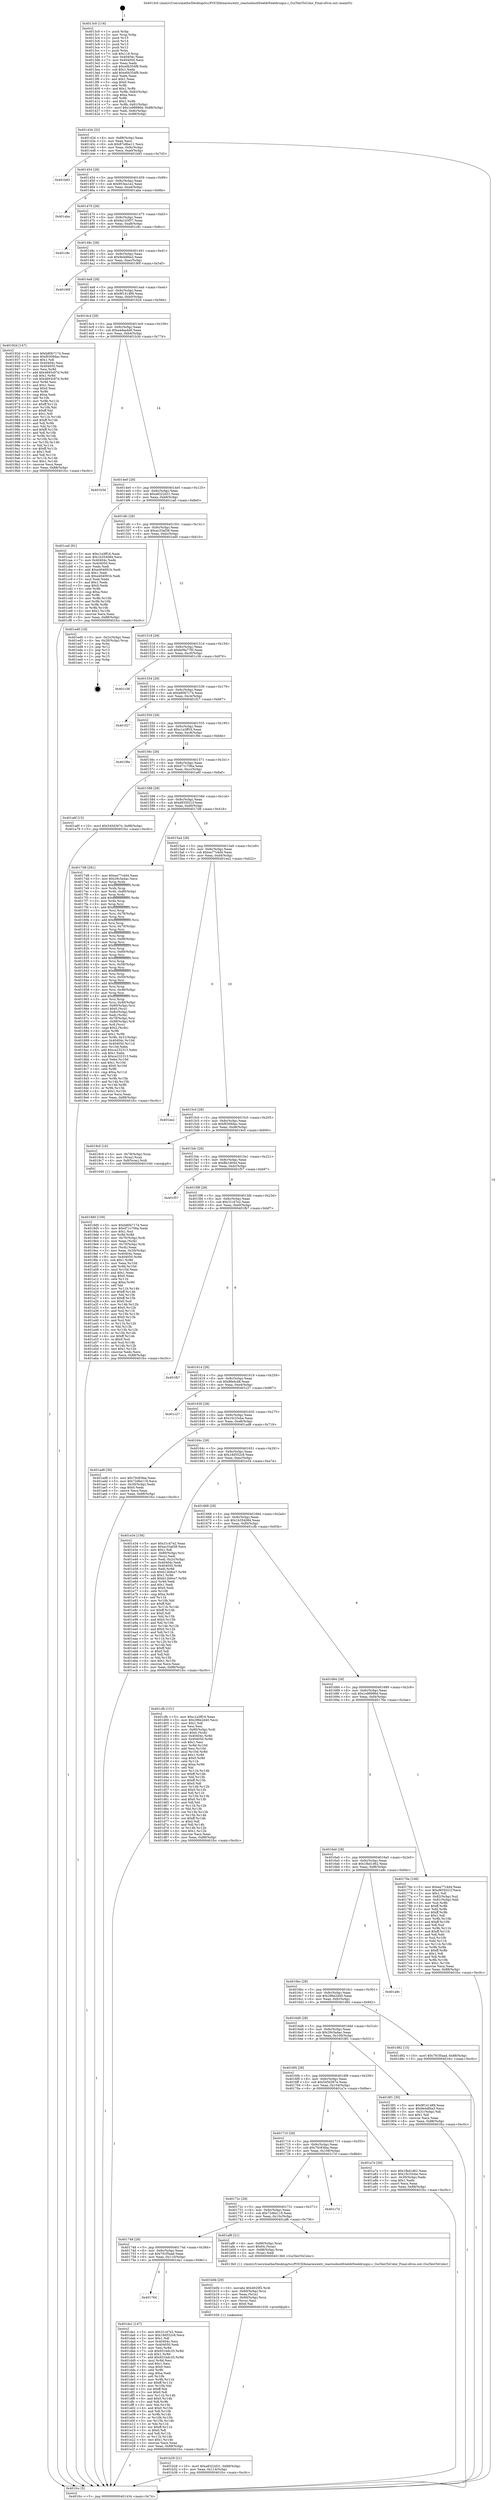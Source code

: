 digraph "0x4013c0" {
  label = "0x4013c0 (/mnt/c/Users/mathe/Desktop/tcc/POCII/binaries/extr_reactosbootfreeldrfreeldruigui.c_GuiTextToColor_Final-ollvm.out::main(0))"
  labelloc = "t"
  node[shape=record]

  Entry [label="",width=0.3,height=0.3,shape=circle,fillcolor=black,style=filled]
  "0x401434" [label="{
     0x401434 [32]\l
     | [instrs]\l
     &nbsp;&nbsp;0x401434 \<+6\>: mov -0x88(%rbp),%eax\l
     &nbsp;&nbsp;0x40143a \<+2\>: mov %eax,%ecx\l
     &nbsp;&nbsp;0x40143c \<+6\>: sub $0x87e8be11,%ecx\l
     &nbsp;&nbsp;0x401442 \<+6\>: mov %eax,-0x9c(%rbp)\l
     &nbsp;&nbsp;0x401448 \<+6\>: mov %ecx,-0xa0(%rbp)\l
     &nbsp;&nbsp;0x40144e \<+6\>: je 0000000000401b93 \<main+0x7d3\>\l
  }"]
  "0x401b93" [label="{
     0x401b93\l
  }", style=dashed]
  "0x401454" [label="{
     0x401454 [28]\l
     | [instrs]\l
     &nbsp;&nbsp;0x401454 \<+5\>: jmp 0000000000401459 \<main+0x99\>\l
     &nbsp;&nbsp;0x401459 \<+6\>: mov -0x9c(%rbp),%eax\l
     &nbsp;&nbsp;0x40145f \<+5\>: sub $0x953ea1e2,%eax\l
     &nbsp;&nbsp;0x401464 \<+6\>: mov %eax,-0xa4(%rbp)\l
     &nbsp;&nbsp;0x40146a \<+6\>: je 0000000000401aba \<main+0x6fa\>\l
  }"]
  Exit [label="",width=0.3,height=0.3,shape=circle,fillcolor=black,style=filled,peripheries=2]
  "0x401aba" [label="{
     0x401aba\l
  }", style=dashed]
  "0x401470" [label="{
     0x401470 [28]\l
     | [instrs]\l
     &nbsp;&nbsp;0x401470 \<+5\>: jmp 0000000000401475 \<main+0xb5\>\l
     &nbsp;&nbsp;0x401475 \<+6\>: mov -0x9c(%rbp),%eax\l
     &nbsp;&nbsp;0x40147b \<+5\>: sub $0x9a1d3f37,%eax\l
     &nbsp;&nbsp;0x401480 \<+6\>: mov %eax,-0xa8(%rbp)\l
     &nbsp;&nbsp;0x401486 \<+6\>: je 0000000000401c8c \<main+0x8cc\>\l
  }"]
  "0x401764" [label="{
     0x401764\l
  }", style=dashed]
  "0x401c8c" [label="{
     0x401c8c\l
  }", style=dashed]
  "0x40148c" [label="{
     0x40148c [28]\l
     | [instrs]\l
     &nbsp;&nbsp;0x40148c \<+5\>: jmp 0000000000401491 \<main+0xd1\>\l
     &nbsp;&nbsp;0x401491 \<+6\>: mov -0x9c(%rbp),%eax\l
     &nbsp;&nbsp;0x401497 \<+5\>: sub $0x9e4df4a3,%eax\l
     &nbsp;&nbsp;0x40149c \<+6\>: mov %eax,-0xac(%rbp)\l
     &nbsp;&nbsp;0x4014a2 \<+6\>: je 000000000040190f \<main+0x54f\>\l
  }"]
  "0x401da1" [label="{
     0x401da1 [147]\l
     | [instrs]\l
     &nbsp;&nbsp;0x401da1 \<+5\>: mov $0x31c47e2,%eax\l
     &nbsp;&nbsp;0x401da6 \<+5\>: mov $0x18d552c8,%ecx\l
     &nbsp;&nbsp;0x401dab \<+2\>: mov $0x1,%dl\l
     &nbsp;&nbsp;0x401dad \<+7\>: mov 0x40404c,%esi\l
     &nbsp;&nbsp;0x401db4 \<+7\>: mov 0x404050,%edi\l
     &nbsp;&nbsp;0x401dbb \<+3\>: mov %esi,%r8d\l
     &nbsp;&nbsp;0x401dbe \<+7\>: sub $0x931bdc35,%r8d\l
     &nbsp;&nbsp;0x401dc5 \<+4\>: sub $0x1,%r8d\l
     &nbsp;&nbsp;0x401dc9 \<+7\>: add $0x931bdc35,%r8d\l
     &nbsp;&nbsp;0x401dd0 \<+4\>: imul %r8d,%esi\l
     &nbsp;&nbsp;0x401dd4 \<+3\>: and $0x1,%esi\l
     &nbsp;&nbsp;0x401dd7 \<+3\>: cmp $0x0,%esi\l
     &nbsp;&nbsp;0x401dda \<+4\>: sete %r9b\l
     &nbsp;&nbsp;0x401dde \<+3\>: cmp $0xa,%edi\l
     &nbsp;&nbsp;0x401de1 \<+4\>: setl %r10b\l
     &nbsp;&nbsp;0x401de5 \<+3\>: mov %r9b,%r11b\l
     &nbsp;&nbsp;0x401de8 \<+4\>: xor $0xff,%r11b\l
     &nbsp;&nbsp;0x401dec \<+3\>: mov %r10b,%bl\l
     &nbsp;&nbsp;0x401def \<+3\>: xor $0xff,%bl\l
     &nbsp;&nbsp;0x401df2 \<+3\>: xor $0x0,%dl\l
     &nbsp;&nbsp;0x401df5 \<+3\>: mov %r11b,%r14b\l
     &nbsp;&nbsp;0x401df8 \<+4\>: and $0x0,%r14b\l
     &nbsp;&nbsp;0x401dfc \<+3\>: and %dl,%r9b\l
     &nbsp;&nbsp;0x401dff \<+3\>: mov %bl,%r15b\l
     &nbsp;&nbsp;0x401e02 \<+4\>: and $0x0,%r15b\l
     &nbsp;&nbsp;0x401e06 \<+3\>: and %dl,%r10b\l
     &nbsp;&nbsp;0x401e09 \<+3\>: or %r9b,%r14b\l
     &nbsp;&nbsp;0x401e0c \<+3\>: or %r10b,%r15b\l
     &nbsp;&nbsp;0x401e0f \<+3\>: xor %r15b,%r14b\l
     &nbsp;&nbsp;0x401e12 \<+3\>: or %bl,%r11b\l
     &nbsp;&nbsp;0x401e15 \<+4\>: xor $0xff,%r11b\l
     &nbsp;&nbsp;0x401e19 \<+3\>: or $0x0,%dl\l
     &nbsp;&nbsp;0x401e1c \<+3\>: and %dl,%r11b\l
     &nbsp;&nbsp;0x401e1f \<+3\>: or %r11b,%r14b\l
     &nbsp;&nbsp;0x401e22 \<+4\>: test $0x1,%r14b\l
     &nbsp;&nbsp;0x401e26 \<+3\>: cmovne %ecx,%eax\l
     &nbsp;&nbsp;0x401e29 \<+6\>: mov %eax,-0x88(%rbp)\l
     &nbsp;&nbsp;0x401e2f \<+5\>: jmp 0000000000401fcc \<main+0xc0c\>\l
  }"]
  "0x40190f" [label="{
     0x40190f\l
  }", style=dashed]
  "0x4014a8" [label="{
     0x4014a8 [28]\l
     | [instrs]\l
     &nbsp;&nbsp;0x4014a8 \<+5\>: jmp 00000000004014ad \<main+0xed\>\l
     &nbsp;&nbsp;0x4014ad \<+6\>: mov -0x9c(%rbp),%eax\l
     &nbsp;&nbsp;0x4014b3 \<+5\>: sub $0x9f141489,%eax\l
     &nbsp;&nbsp;0x4014b8 \<+6\>: mov %eax,-0xb0(%rbp)\l
     &nbsp;&nbsp;0x4014be \<+6\>: je 000000000040192d \<main+0x56d\>\l
  }"]
  "0x401b28" [label="{
     0x401b28 [21]\l
     | [instrs]\l
     &nbsp;&nbsp;0x401b28 \<+10\>: movl $0xa8322d31,-0x88(%rbp)\l
     &nbsp;&nbsp;0x401b32 \<+6\>: mov %eax,-0x114(%rbp)\l
     &nbsp;&nbsp;0x401b38 \<+5\>: jmp 0000000000401fcc \<main+0xc0c\>\l
  }"]
  "0x40192d" [label="{
     0x40192d [147]\l
     | [instrs]\l
     &nbsp;&nbsp;0x40192d \<+5\>: mov $0xb80b7174,%eax\l
     &nbsp;&nbsp;0x401932 \<+5\>: mov $0xf0309dac,%ecx\l
     &nbsp;&nbsp;0x401937 \<+2\>: mov $0x1,%dl\l
     &nbsp;&nbsp;0x401939 \<+7\>: mov 0x40404c,%esi\l
     &nbsp;&nbsp;0x401940 \<+7\>: mov 0x404050,%edi\l
     &nbsp;&nbsp;0x401947 \<+3\>: mov %esi,%r8d\l
     &nbsp;&nbsp;0x40194a \<+7\>: add $0x4693c97d,%r8d\l
     &nbsp;&nbsp;0x401951 \<+4\>: sub $0x1,%r8d\l
     &nbsp;&nbsp;0x401955 \<+7\>: sub $0x4693c97d,%r8d\l
     &nbsp;&nbsp;0x40195c \<+4\>: imul %r8d,%esi\l
     &nbsp;&nbsp;0x401960 \<+3\>: and $0x1,%esi\l
     &nbsp;&nbsp;0x401963 \<+3\>: cmp $0x0,%esi\l
     &nbsp;&nbsp;0x401966 \<+4\>: sete %r9b\l
     &nbsp;&nbsp;0x40196a \<+3\>: cmp $0xa,%edi\l
     &nbsp;&nbsp;0x40196d \<+4\>: setl %r10b\l
     &nbsp;&nbsp;0x401971 \<+3\>: mov %r9b,%r11b\l
     &nbsp;&nbsp;0x401974 \<+4\>: xor $0xff,%r11b\l
     &nbsp;&nbsp;0x401978 \<+3\>: mov %r10b,%bl\l
     &nbsp;&nbsp;0x40197b \<+3\>: xor $0xff,%bl\l
     &nbsp;&nbsp;0x40197e \<+3\>: xor $0x1,%dl\l
     &nbsp;&nbsp;0x401981 \<+3\>: mov %r11b,%r14b\l
     &nbsp;&nbsp;0x401984 \<+4\>: and $0xff,%r14b\l
     &nbsp;&nbsp;0x401988 \<+3\>: and %dl,%r9b\l
     &nbsp;&nbsp;0x40198b \<+3\>: mov %bl,%r15b\l
     &nbsp;&nbsp;0x40198e \<+4\>: and $0xff,%r15b\l
     &nbsp;&nbsp;0x401992 \<+3\>: and %dl,%r10b\l
     &nbsp;&nbsp;0x401995 \<+3\>: or %r9b,%r14b\l
     &nbsp;&nbsp;0x401998 \<+3\>: or %r10b,%r15b\l
     &nbsp;&nbsp;0x40199b \<+3\>: xor %r15b,%r14b\l
     &nbsp;&nbsp;0x40199e \<+3\>: or %bl,%r11b\l
     &nbsp;&nbsp;0x4019a1 \<+4\>: xor $0xff,%r11b\l
     &nbsp;&nbsp;0x4019a5 \<+3\>: or $0x1,%dl\l
     &nbsp;&nbsp;0x4019a8 \<+3\>: and %dl,%r11b\l
     &nbsp;&nbsp;0x4019ab \<+3\>: or %r11b,%r14b\l
     &nbsp;&nbsp;0x4019ae \<+4\>: test $0x1,%r14b\l
     &nbsp;&nbsp;0x4019b2 \<+3\>: cmovne %ecx,%eax\l
     &nbsp;&nbsp;0x4019b5 \<+6\>: mov %eax,-0x88(%rbp)\l
     &nbsp;&nbsp;0x4019bb \<+5\>: jmp 0000000000401fcc \<main+0xc0c\>\l
  }"]
  "0x4014c4" [label="{
     0x4014c4 [28]\l
     | [instrs]\l
     &nbsp;&nbsp;0x4014c4 \<+5\>: jmp 00000000004014c9 \<main+0x109\>\l
     &nbsp;&nbsp;0x4014c9 \<+6\>: mov -0x9c(%rbp),%eax\l
     &nbsp;&nbsp;0x4014cf \<+5\>: sub $0xa4daa4d0,%eax\l
     &nbsp;&nbsp;0x4014d4 \<+6\>: mov %eax,-0xb4(%rbp)\l
     &nbsp;&nbsp;0x4014da \<+6\>: je 0000000000401b3d \<main+0x77d\>\l
  }"]
  "0x401b0b" [label="{
     0x401b0b [29]\l
     | [instrs]\l
     &nbsp;&nbsp;0x401b0b \<+10\>: movabs $0x4020f2,%rdi\l
     &nbsp;&nbsp;0x401b15 \<+4\>: mov -0x60(%rbp),%rcx\l
     &nbsp;&nbsp;0x401b19 \<+2\>: mov %eax,(%rcx)\l
     &nbsp;&nbsp;0x401b1b \<+4\>: mov -0x60(%rbp),%rcx\l
     &nbsp;&nbsp;0x401b1f \<+2\>: mov (%rcx),%esi\l
     &nbsp;&nbsp;0x401b21 \<+2\>: mov $0x0,%al\l
     &nbsp;&nbsp;0x401b23 \<+5\>: call 0000000000401030 \<printf@plt\>\l
     | [calls]\l
     &nbsp;&nbsp;0x401030 \{1\} (unknown)\l
  }"]
  "0x401b3d" [label="{
     0x401b3d\l
  }", style=dashed]
  "0x4014e0" [label="{
     0x4014e0 [28]\l
     | [instrs]\l
     &nbsp;&nbsp;0x4014e0 \<+5\>: jmp 00000000004014e5 \<main+0x125\>\l
     &nbsp;&nbsp;0x4014e5 \<+6\>: mov -0x9c(%rbp),%eax\l
     &nbsp;&nbsp;0x4014eb \<+5\>: sub $0xa8322d31,%eax\l
     &nbsp;&nbsp;0x4014f0 \<+6\>: mov %eax,-0xb8(%rbp)\l
     &nbsp;&nbsp;0x4014f6 \<+6\>: je 0000000000401ca0 \<main+0x8e0\>\l
  }"]
  "0x401748" [label="{
     0x401748 [28]\l
     | [instrs]\l
     &nbsp;&nbsp;0x401748 \<+5\>: jmp 000000000040174d \<main+0x38d\>\l
     &nbsp;&nbsp;0x40174d \<+6\>: mov -0x9c(%rbp),%eax\l
     &nbsp;&nbsp;0x401753 \<+5\>: sub $0x791f5aad,%eax\l
     &nbsp;&nbsp;0x401758 \<+6\>: mov %eax,-0x110(%rbp)\l
     &nbsp;&nbsp;0x40175e \<+6\>: je 0000000000401da1 \<main+0x9e1\>\l
  }"]
  "0x401ca0" [label="{
     0x401ca0 [91]\l
     | [instrs]\l
     &nbsp;&nbsp;0x401ca0 \<+5\>: mov $0xc1a3ff16,%eax\l
     &nbsp;&nbsp;0x401ca5 \<+5\>: mov $0x1b354084,%ecx\l
     &nbsp;&nbsp;0x401caa \<+7\>: mov 0x40404c,%edx\l
     &nbsp;&nbsp;0x401cb1 \<+7\>: mov 0x404050,%esi\l
     &nbsp;&nbsp;0x401cb8 \<+2\>: mov %edx,%edi\l
     &nbsp;&nbsp;0x401cba \<+6\>: add $0xe404091b,%edi\l
     &nbsp;&nbsp;0x401cc0 \<+3\>: sub $0x1,%edi\l
     &nbsp;&nbsp;0x401cc3 \<+6\>: sub $0xe404091b,%edi\l
     &nbsp;&nbsp;0x401cc9 \<+3\>: imul %edi,%edx\l
     &nbsp;&nbsp;0x401ccc \<+3\>: and $0x1,%edx\l
     &nbsp;&nbsp;0x401ccf \<+3\>: cmp $0x0,%edx\l
     &nbsp;&nbsp;0x401cd2 \<+4\>: sete %r8b\l
     &nbsp;&nbsp;0x401cd6 \<+3\>: cmp $0xa,%esi\l
     &nbsp;&nbsp;0x401cd9 \<+4\>: setl %r9b\l
     &nbsp;&nbsp;0x401cdd \<+3\>: mov %r8b,%r10b\l
     &nbsp;&nbsp;0x401ce0 \<+3\>: and %r9b,%r10b\l
     &nbsp;&nbsp;0x401ce3 \<+3\>: xor %r9b,%r8b\l
     &nbsp;&nbsp;0x401ce6 \<+3\>: or %r8b,%r10b\l
     &nbsp;&nbsp;0x401ce9 \<+4\>: test $0x1,%r10b\l
     &nbsp;&nbsp;0x401ced \<+3\>: cmovne %ecx,%eax\l
     &nbsp;&nbsp;0x401cf0 \<+6\>: mov %eax,-0x88(%rbp)\l
     &nbsp;&nbsp;0x401cf6 \<+5\>: jmp 0000000000401fcc \<main+0xc0c\>\l
  }"]
  "0x4014fc" [label="{
     0x4014fc [28]\l
     | [instrs]\l
     &nbsp;&nbsp;0x4014fc \<+5\>: jmp 0000000000401501 \<main+0x141\>\l
     &nbsp;&nbsp;0x401501 \<+6\>: mov -0x9c(%rbp),%eax\l
     &nbsp;&nbsp;0x401507 \<+5\>: sub $0xac33af38,%eax\l
     &nbsp;&nbsp;0x40150c \<+6\>: mov %eax,-0xbc(%rbp)\l
     &nbsp;&nbsp;0x401512 \<+6\>: je 0000000000401ed0 \<main+0xb10\>\l
  }"]
  "0x401af6" [label="{
     0x401af6 [21]\l
     | [instrs]\l
     &nbsp;&nbsp;0x401af6 \<+4\>: mov -0x68(%rbp),%rax\l
     &nbsp;&nbsp;0x401afa \<+6\>: movl $0x64,(%rax)\l
     &nbsp;&nbsp;0x401b00 \<+4\>: mov -0x68(%rbp),%rax\l
     &nbsp;&nbsp;0x401b04 \<+2\>: mov (%rax),%edi\l
     &nbsp;&nbsp;0x401b06 \<+5\>: call 00000000004013b0 \<GuiTextToColor\>\l
     | [calls]\l
     &nbsp;&nbsp;0x4013b0 \{1\} (/mnt/c/Users/mathe/Desktop/tcc/POCII/binaries/extr_reactosbootfreeldrfreeldruigui.c_GuiTextToColor_Final-ollvm.out::GuiTextToColor)\l
  }"]
  "0x401ed0" [label="{
     0x401ed0 [18]\l
     | [instrs]\l
     &nbsp;&nbsp;0x401ed0 \<+3\>: mov -0x2c(%rbp),%eax\l
     &nbsp;&nbsp;0x401ed3 \<+4\>: lea -0x28(%rbp),%rsp\l
     &nbsp;&nbsp;0x401ed7 \<+1\>: pop %rbx\l
     &nbsp;&nbsp;0x401ed8 \<+2\>: pop %r12\l
     &nbsp;&nbsp;0x401eda \<+2\>: pop %r13\l
     &nbsp;&nbsp;0x401edc \<+2\>: pop %r14\l
     &nbsp;&nbsp;0x401ede \<+2\>: pop %r15\l
     &nbsp;&nbsp;0x401ee0 \<+1\>: pop %rbp\l
     &nbsp;&nbsp;0x401ee1 \<+1\>: ret\l
  }"]
  "0x401518" [label="{
     0x401518 [28]\l
     | [instrs]\l
     &nbsp;&nbsp;0x401518 \<+5\>: jmp 000000000040151d \<main+0x15d\>\l
     &nbsp;&nbsp;0x40151d \<+6\>: mov -0x9c(%rbp),%eax\l
     &nbsp;&nbsp;0x401523 \<+5\>: sub $0xb09a77f0,%eax\l
     &nbsp;&nbsp;0x401528 \<+6\>: mov %eax,-0xc0(%rbp)\l
     &nbsp;&nbsp;0x40152e \<+6\>: je 0000000000401c36 \<main+0x876\>\l
  }"]
  "0x40172c" [label="{
     0x40172c [28]\l
     | [instrs]\l
     &nbsp;&nbsp;0x40172c \<+5\>: jmp 0000000000401731 \<main+0x371\>\l
     &nbsp;&nbsp;0x401731 \<+6\>: mov -0x9c(%rbp),%eax\l
     &nbsp;&nbsp;0x401737 \<+5\>: sub $0x72d6e119,%eax\l
     &nbsp;&nbsp;0x40173c \<+6\>: mov %eax,-0x10c(%rbp)\l
     &nbsp;&nbsp;0x401742 \<+6\>: je 0000000000401af6 \<main+0x736\>\l
  }"]
  "0x401c36" [label="{
     0x401c36\l
  }", style=dashed]
  "0x401534" [label="{
     0x401534 [28]\l
     | [instrs]\l
     &nbsp;&nbsp;0x401534 \<+5\>: jmp 0000000000401539 \<main+0x179\>\l
     &nbsp;&nbsp;0x401539 \<+6\>: mov -0x9c(%rbp),%eax\l
     &nbsp;&nbsp;0x40153f \<+5\>: sub $0xb80b7174,%eax\l
     &nbsp;&nbsp;0x401544 \<+6\>: mov %eax,-0xc4(%rbp)\l
     &nbsp;&nbsp;0x40154a \<+6\>: je 0000000000401f27 \<main+0xb67\>\l
  }"]
  "0x401c7d" [label="{
     0x401c7d\l
  }", style=dashed]
  "0x401f27" [label="{
     0x401f27\l
  }", style=dashed]
  "0x401550" [label="{
     0x401550 [28]\l
     | [instrs]\l
     &nbsp;&nbsp;0x401550 \<+5\>: jmp 0000000000401555 \<main+0x195\>\l
     &nbsp;&nbsp;0x401555 \<+6\>: mov -0x9c(%rbp),%eax\l
     &nbsp;&nbsp;0x40155b \<+5\>: sub $0xc1a3ff16,%eax\l
     &nbsp;&nbsp;0x401560 \<+6\>: mov %eax,-0xc8(%rbp)\l
     &nbsp;&nbsp;0x401566 \<+6\>: je 0000000000401f9e \<main+0xbde\>\l
  }"]
  "0x401710" [label="{
     0x401710 [28]\l
     | [instrs]\l
     &nbsp;&nbsp;0x401710 \<+5\>: jmp 0000000000401715 \<main+0x355\>\l
     &nbsp;&nbsp;0x401715 \<+6\>: mov -0x9c(%rbp),%eax\l
     &nbsp;&nbsp;0x40171b \<+5\>: sub $0x70c83faa,%eax\l
     &nbsp;&nbsp;0x401720 \<+6\>: mov %eax,-0x108(%rbp)\l
     &nbsp;&nbsp;0x401726 \<+6\>: je 0000000000401c7d \<main+0x8bd\>\l
  }"]
  "0x401f9e" [label="{
     0x401f9e\l
  }", style=dashed]
  "0x40156c" [label="{
     0x40156c [28]\l
     | [instrs]\l
     &nbsp;&nbsp;0x40156c \<+5\>: jmp 0000000000401571 \<main+0x1b1\>\l
     &nbsp;&nbsp;0x401571 \<+6\>: mov -0x9c(%rbp),%eax\l
     &nbsp;&nbsp;0x401577 \<+5\>: sub $0xd71c706a,%eax\l
     &nbsp;&nbsp;0x40157c \<+6\>: mov %eax,-0xcc(%rbp)\l
     &nbsp;&nbsp;0x401582 \<+6\>: je 0000000000401a6f \<main+0x6af\>\l
  }"]
  "0x401a7e" [label="{
     0x401a7e [30]\l
     | [instrs]\l
     &nbsp;&nbsp;0x401a7e \<+5\>: mov $0x1fbd1d62,%eax\l
     &nbsp;&nbsp;0x401a83 \<+5\>: mov $0x10c33cbe,%ecx\l
     &nbsp;&nbsp;0x401a88 \<+3\>: mov -0x30(%rbp),%edx\l
     &nbsp;&nbsp;0x401a8b \<+3\>: cmp $0x1,%edx\l
     &nbsp;&nbsp;0x401a8e \<+3\>: cmovl %ecx,%eax\l
     &nbsp;&nbsp;0x401a91 \<+6\>: mov %eax,-0x88(%rbp)\l
     &nbsp;&nbsp;0x401a97 \<+5\>: jmp 0000000000401fcc \<main+0xc0c\>\l
  }"]
  "0x401a6f" [label="{
     0x401a6f [15]\l
     | [instrs]\l
     &nbsp;&nbsp;0x401a6f \<+10\>: movl $0x545d367e,-0x88(%rbp)\l
     &nbsp;&nbsp;0x401a79 \<+5\>: jmp 0000000000401fcc \<main+0xc0c\>\l
  }"]
  "0x401588" [label="{
     0x401588 [28]\l
     | [instrs]\l
     &nbsp;&nbsp;0x401588 \<+5\>: jmp 000000000040158d \<main+0x1cd\>\l
     &nbsp;&nbsp;0x40158d \<+6\>: mov -0x9c(%rbp),%eax\l
     &nbsp;&nbsp;0x401593 \<+5\>: sub $0xd935021f,%eax\l
     &nbsp;&nbsp;0x401598 \<+6\>: mov %eax,-0xd0(%rbp)\l
     &nbsp;&nbsp;0x40159e \<+6\>: je 00000000004017d8 \<main+0x418\>\l
  }"]
  "0x4019d0" [label="{
     0x4019d0 [159]\l
     | [instrs]\l
     &nbsp;&nbsp;0x4019d0 \<+5\>: mov $0xb80b7174,%ecx\l
     &nbsp;&nbsp;0x4019d5 \<+5\>: mov $0xd71c706a,%edx\l
     &nbsp;&nbsp;0x4019da \<+3\>: mov $0x1,%sil\l
     &nbsp;&nbsp;0x4019dd \<+3\>: xor %r8d,%r8d\l
     &nbsp;&nbsp;0x4019e0 \<+4\>: mov -0x70(%rbp),%rdi\l
     &nbsp;&nbsp;0x4019e4 \<+2\>: mov %eax,(%rdi)\l
     &nbsp;&nbsp;0x4019e6 \<+4\>: mov -0x70(%rbp),%rdi\l
     &nbsp;&nbsp;0x4019ea \<+2\>: mov (%rdi),%eax\l
     &nbsp;&nbsp;0x4019ec \<+3\>: mov %eax,-0x30(%rbp)\l
     &nbsp;&nbsp;0x4019ef \<+7\>: mov 0x40404c,%eax\l
     &nbsp;&nbsp;0x4019f6 \<+8\>: mov 0x404050,%r9d\l
     &nbsp;&nbsp;0x4019fe \<+4\>: sub $0x1,%r8d\l
     &nbsp;&nbsp;0x401a02 \<+3\>: mov %eax,%r10d\l
     &nbsp;&nbsp;0x401a05 \<+3\>: add %r8d,%r10d\l
     &nbsp;&nbsp;0x401a08 \<+4\>: imul %r10d,%eax\l
     &nbsp;&nbsp;0x401a0c \<+3\>: and $0x1,%eax\l
     &nbsp;&nbsp;0x401a0f \<+3\>: cmp $0x0,%eax\l
     &nbsp;&nbsp;0x401a12 \<+4\>: sete %r11b\l
     &nbsp;&nbsp;0x401a16 \<+4\>: cmp $0xa,%r9d\l
     &nbsp;&nbsp;0x401a1a \<+3\>: setl %bl\l
     &nbsp;&nbsp;0x401a1d \<+3\>: mov %r11b,%r14b\l
     &nbsp;&nbsp;0x401a20 \<+4\>: xor $0xff,%r14b\l
     &nbsp;&nbsp;0x401a24 \<+3\>: mov %bl,%r15b\l
     &nbsp;&nbsp;0x401a27 \<+4\>: xor $0xff,%r15b\l
     &nbsp;&nbsp;0x401a2b \<+4\>: xor $0x0,%sil\l
     &nbsp;&nbsp;0x401a2f \<+3\>: mov %r14b,%r12b\l
     &nbsp;&nbsp;0x401a32 \<+4\>: and $0x0,%r12b\l
     &nbsp;&nbsp;0x401a36 \<+3\>: and %sil,%r11b\l
     &nbsp;&nbsp;0x401a39 \<+3\>: mov %r15b,%r13b\l
     &nbsp;&nbsp;0x401a3c \<+4\>: and $0x0,%r13b\l
     &nbsp;&nbsp;0x401a40 \<+3\>: and %sil,%bl\l
     &nbsp;&nbsp;0x401a43 \<+3\>: or %r11b,%r12b\l
     &nbsp;&nbsp;0x401a46 \<+3\>: or %bl,%r13b\l
     &nbsp;&nbsp;0x401a49 \<+3\>: xor %r13b,%r12b\l
     &nbsp;&nbsp;0x401a4c \<+3\>: or %r15b,%r14b\l
     &nbsp;&nbsp;0x401a4f \<+4\>: xor $0xff,%r14b\l
     &nbsp;&nbsp;0x401a53 \<+4\>: or $0x0,%sil\l
     &nbsp;&nbsp;0x401a57 \<+3\>: and %sil,%r14b\l
     &nbsp;&nbsp;0x401a5a \<+3\>: or %r14b,%r12b\l
     &nbsp;&nbsp;0x401a5d \<+4\>: test $0x1,%r12b\l
     &nbsp;&nbsp;0x401a61 \<+3\>: cmovne %edx,%ecx\l
     &nbsp;&nbsp;0x401a64 \<+6\>: mov %ecx,-0x88(%rbp)\l
     &nbsp;&nbsp;0x401a6a \<+5\>: jmp 0000000000401fcc \<main+0xc0c\>\l
  }"]
  "0x4017d8" [label="{
     0x4017d8 [281]\l
     | [instrs]\l
     &nbsp;&nbsp;0x4017d8 \<+5\>: mov $0xea77c4d4,%eax\l
     &nbsp;&nbsp;0x4017dd \<+5\>: mov $0x29c5a4ac,%ecx\l
     &nbsp;&nbsp;0x4017e2 \<+3\>: mov %rsp,%rdx\l
     &nbsp;&nbsp;0x4017e5 \<+4\>: add $0xfffffffffffffff0,%rdx\l
     &nbsp;&nbsp;0x4017e9 \<+3\>: mov %rdx,%rsp\l
     &nbsp;&nbsp;0x4017ec \<+4\>: mov %rdx,-0x80(%rbp)\l
     &nbsp;&nbsp;0x4017f0 \<+3\>: mov %rsp,%rdx\l
     &nbsp;&nbsp;0x4017f3 \<+4\>: add $0xfffffffffffffff0,%rdx\l
     &nbsp;&nbsp;0x4017f7 \<+3\>: mov %rdx,%rsp\l
     &nbsp;&nbsp;0x4017fa \<+3\>: mov %rsp,%rsi\l
     &nbsp;&nbsp;0x4017fd \<+4\>: add $0xfffffffffffffff0,%rsi\l
     &nbsp;&nbsp;0x401801 \<+3\>: mov %rsi,%rsp\l
     &nbsp;&nbsp;0x401804 \<+4\>: mov %rsi,-0x78(%rbp)\l
     &nbsp;&nbsp;0x401808 \<+3\>: mov %rsp,%rsi\l
     &nbsp;&nbsp;0x40180b \<+4\>: add $0xfffffffffffffff0,%rsi\l
     &nbsp;&nbsp;0x40180f \<+3\>: mov %rsi,%rsp\l
     &nbsp;&nbsp;0x401812 \<+4\>: mov %rsi,-0x70(%rbp)\l
     &nbsp;&nbsp;0x401816 \<+3\>: mov %rsp,%rsi\l
     &nbsp;&nbsp;0x401819 \<+4\>: add $0xfffffffffffffff0,%rsi\l
     &nbsp;&nbsp;0x40181d \<+3\>: mov %rsi,%rsp\l
     &nbsp;&nbsp;0x401820 \<+4\>: mov %rsi,-0x68(%rbp)\l
     &nbsp;&nbsp;0x401824 \<+3\>: mov %rsp,%rsi\l
     &nbsp;&nbsp;0x401827 \<+4\>: add $0xfffffffffffffff0,%rsi\l
     &nbsp;&nbsp;0x40182b \<+3\>: mov %rsi,%rsp\l
     &nbsp;&nbsp;0x40182e \<+4\>: mov %rsi,-0x60(%rbp)\l
     &nbsp;&nbsp;0x401832 \<+3\>: mov %rsp,%rsi\l
     &nbsp;&nbsp;0x401835 \<+4\>: add $0xfffffffffffffff0,%rsi\l
     &nbsp;&nbsp;0x401839 \<+3\>: mov %rsi,%rsp\l
     &nbsp;&nbsp;0x40183c \<+4\>: mov %rsi,-0x58(%rbp)\l
     &nbsp;&nbsp;0x401840 \<+3\>: mov %rsp,%rsi\l
     &nbsp;&nbsp;0x401843 \<+4\>: add $0xfffffffffffffff0,%rsi\l
     &nbsp;&nbsp;0x401847 \<+3\>: mov %rsi,%rsp\l
     &nbsp;&nbsp;0x40184a \<+4\>: mov %rsi,-0x50(%rbp)\l
     &nbsp;&nbsp;0x40184e \<+3\>: mov %rsp,%rsi\l
     &nbsp;&nbsp;0x401851 \<+4\>: add $0xfffffffffffffff0,%rsi\l
     &nbsp;&nbsp;0x401855 \<+3\>: mov %rsi,%rsp\l
     &nbsp;&nbsp;0x401858 \<+4\>: mov %rsi,-0x48(%rbp)\l
     &nbsp;&nbsp;0x40185c \<+3\>: mov %rsp,%rsi\l
     &nbsp;&nbsp;0x40185f \<+4\>: add $0xfffffffffffffff0,%rsi\l
     &nbsp;&nbsp;0x401863 \<+3\>: mov %rsi,%rsp\l
     &nbsp;&nbsp;0x401866 \<+4\>: mov %rsi,-0x40(%rbp)\l
     &nbsp;&nbsp;0x40186a \<+4\>: mov -0x80(%rbp),%rsi\l
     &nbsp;&nbsp;0x40186e \<+6\>: movl $0x0,(%rsi)\l
     &nbsp;&nbsp;0x401874 \<+6\>: mov -0x8c(%rbp),%edi\l
     &nbsp;&nbsp;0x40187a \<+2\>: mov %edi,(%rdx)\l
     &nbsp;&nbsp;0x40187c \<+4\>: mov -0x78(%rbp),%rsi\l
     &nbsp;&nbsp;0x401880 \<+7\>: mov -0x98(%rbp),%r8\l
     &nbsp;&nbsp;0x401887 \<+3\>: mov %r8,(%rsi)\l
     &nbsp;&nbsp;0x40188a \<+3\>: cmpl $0x2,(%rdx)\l
     &nbsp;&nbsp;0x40188d \<+4\>: setne %r9b\l
     &nbsp;&nbsp;0x401891 \<+4\>: and $0x1,%r9b\l
     &nbsp;&nbsp;0x401895 \<+4\>: mov %r9b,-0x31(%rbp)\l
     &nbsp;&nbsp;0x401899 \<+8\>: mov 0x40404c,%r10d\l
     &nbsp;&nbsp;0x4018a1 \<+8\>: mov 0x404050,%r11d\l
     &nbsp;&nbsp;0x4018a9 \<+3\>: mov %r10d,%ebx\l
     &nbsp;&nbsp;0x4018ac \<+6\>: add $0xce232313,%ebx\l
     &nbsp;&nbsp;0x4018b2 \<+3\>: sub $0x1,%ebx\l
     &nbsp;&nbsp;0x4018b5 \<+6\>: sub $0xce232313,%ebx\l
     &nbsp;&nbsp;0x4018bb \<+4\>: imul %ebx,%r10d\l
     &nbsp;&nbsp;0x4018bf \<+4\>: and $0x1,%r10d\l
     &nbsp;&nbsp;0x4018c3 \<+4\>: cmp $0x0,%r10d\l
     &nbsp;&nbsp;0x4018c7 \<+4\>: sete %r9b\l
     &nbsp;&nbsp;0x4018cb \<+4\>: cmp $0xa,%r11d\l
     &nbsp;&nbsp;0x4018cf \<+4\>: setl %r14b\l
     &nbsp;&nbsp;0x4018d3 \<+3\>: mov %r9b,%r15b\l
     &nbsp;&nbsp;0x4018d6 \<+3\>: and %r14b,%r15b\l
     &nbsp;&nbsp;0x4018d9 \<+3\>: xor %r14b,%r9b\l
     &nbsp;&nbsp;0x4018dc \<+3\>: or %r9b,%r15b\l
     &nbsp;&nbsp;0x4018df \<+4\>: test $0x1,%r15b\l
     &nbsp;&nbsp;0x4018e3 \<+3\>: cmovne %ecx,%eax\l
     &nbsp;&nbsp;0x4018e6 \<+6\>: mov %eax,-0x88(%rbp)\l
     &nbsp;&nbsp;0x4018ec \<+5\>: jmp 0000000000401fcc \<main+0xc0c\>\l
  }"]
  "0x4015a4" [label="{
     0x4015a4 [28]\l
     | [instrs]\l
     &nbsp;&nbsp;0x4015a4 \<+5\>: jmp 00000000004015a9 \<main+0x1e9\>\l
     &nbsp;&nbsp;0x4015a9 \<+6\>: mov -0x9c(%rbp),%eax\l
     &nbsp;&nbsp;0x4015af \<+5\>: sub $0xea77c4d4,%eax\l
     &nbsp;&nbsp;0x4015b4 \<+6\>: mov %eax,-0xd4(%rbp)\l
     &nbsp;&nbsp;0x4015ba \<+6\>: je 0000000000401ee2 \<main+0xb22\>\l
  }"]
  "0x4016f4" [label="{
     0x4016f4 [28]\l
     | [instrs]\l
     &nbsp;&nbsp;0x4016f4 \<+5\>: jmp 00000000004016f9 \<main+0x339\>\l
     &nbsp;&nbsp;0x4016f9 \<+6\>: mov -0x9c(%rbp),%eax\l
     &nbsp;&nbsp;0x4016ff \<+5\>: sub $0x545d367e,%eax\l
     &nbsp;&nbsp;0x401704 \<+6\>: mov %eax,-0x104(%rbp)\l
     &nbsp;&nbsp;0x40170a \<+6\>: je 0000000000401a7e \<main+0x6be\>\l
  }"]
  "0x401ee2" [label="{
     0x401ee2\l
  }", style=dashed]
  "0x4015c0" [label="{
     0x4015c0 [28]\l
     | [instrs]\l
     &nbsp;&nbsp;0x4015c0 \<+5\>: jmp 00000000004015c5 \<main+0x205\>\l
     &nbsp;&nbsp;0x4015c5 \<+6\>: mov -0x9c(%rbp),%eax\l
     &nbsp;&nbsp;0x4015cb \<+5\>: sub $0xf0309dac,%eax\l
     &nbsp;&nbsp;0x4015d0 \<+6\>: mov %eax,-0xd8(%rbp)\l
     &nbsp;&nbsp;0x4015d6 \<+6\>: je 00000000004019c0 \<main+0x600\>\l
  }"]
  "0x4018f1" [label="{
     0x4018f1 [30]\l
     | [instrs]\l
     &nbsp;&nbsp;0x4018f1 \<+5\>: mov $0x9f141489,%eax\l
     &nbsp;&nbsp;0x4018f6 \<+5\>: mov $0x9e4df4a3,%ecx\l
     &nbsp;&nbsp;0x4018fb \<+3\>: mov -0x31(%rbp),%dl\l
     &nbsp;&nbsp;0x4018fe \<+3\>: test $0x1,%dl\l
     &nbsp;&nbsp;0x401901 \<+3\>: cmovne %ecx,%eax\l
     &nbsp;&nbsp;0x401904 \<+6\>: mov %eax,-0x88(%rbp)\l
     &nbsp;&nbsp;0x40190a \<+5\>: jmp 0000000000401fcc \<main+0xc0c\>\l
  }"]
  "0x4019c0" [label="{
     0x4019c0 [16]\l
     | [instrs]\l
     &nbsp;&nbsp;0x4019c0 \<+4\>: mov -0x78(%rbp),%rax\l
     &nbsp;&nbsp;0x4019c4 \<+3\>: mov (%rax),%rax\l
     &nbsp;&nbsp;0x4019c7 \<+4\>: mov 0x8(%rax),%rdi\l
     &nbsp;&nbsp;0x4019cb \<+5\>: call 0000000000401040 \<atoi@plt\>\l
     | [calls]\l
     &nbsp;&nbsp;0x401040 \{1\} (unknown)\l
  }"]
  "0x4015dc" [label="{
     0x4015dc [28]\l
     | [instrs]\l
     &nbsp;&nbsp;0x4015dc \<+5\>: jmp 00000000004015e1 \<main+0x221\>\l
     &nbsp;&nbsp;0x4015e1 \<+6\>: mov -0x9c(%rbp),%eax\l
     &nbsp;&nbsp;0x4015e7 \<+5\>: sub $0xffa1d044,%eax\l
     &nbsp;&nbsp;0x4015ec \<+6\>: mov %eax,-0xdc(%rbp)\l
     &nbsp;&nbsp;0x4015f2 \<+6\>: je 0000000000401f57 \<main+0xb97\>\l
  }"]
  "0x4016d8" [label="{
     0x4016d8 [28]\l
     | [instrs]\l
     &nbsp;&nbsp;0x4016d8 \<+5\>: jmp 00000000004016dd \<main+0x31d\>\l
     &nbsp;&nbsp;0x4016dd \<+6\>: mov -0x9c(%rbp),%eax\l
     &nbsp;&nbsp;0x4016e3 \<+5\>: sub $0x29c5a4ac,%eax\l
     &nbsp;&nbsp;0x4016e8 \<+6\>: mov %eax,-0x100(%rbp)\l
     &nbsp;&nbsp;0x4016ee \<+6\>: je 00000000004018f1 \<main+0x531\>\l
  }"]
  "0x401f57" [label="{
     0x401f57\l
  }", style=dashed]
  "0x4015f8" [label="{
     0x4015f8 [28]\l
     | [instrs]\l
     &nbsp;&nbsp;0x4015f8 \<+5\>: jmp 00000000004015fd \<main+0x23d\>\l
     &nbsp;&nbsp;0x4015fd \<+6\>: mov -0x9c(%rbp),%eax\l
     &nbsp;&nbsp;0x401603 \<+5\>: sub $0x31c47e2,%eax\l
     &nbsp;&nbsp;0x401608 \<+6\>: mov %eax,-0xe0(%rbp)\l
     &nbsp;&nbsp;0x40160e \<+6\>: je 0000000000401fb7 \<main+0xbf7\>\l
  }"]
  "0x401d92" [label="{
     0x401d92 [15]\l
     | [instrs]\l
     &nbsp;&nbsp;0x401d92 \<+10\>: movl $0x791f5aad,-0x88(%rbp)\l
     &nbsp;&nbsp;0x401d9c \<+5\>: jmp 0000000000401fcc \<main+0xc0c\>\l
  }"]
  "0x401fb7" [label="{
     0x401fb7\l
  }", style=dashed]
  "0x401614" [label="{
     0x401614 [28]\l
     | [instrs]\l
     &nbsp;&nbsp;0x401614 \<+5\>: jmp 0000000000401619 \<main+0x259\>\l
     &nbsp;&nbsp;0x401619 \<+6\>: mov -0x9c(%rbp),%eax\l
     &nbsp;&nbsp;0x40161f \<+5\>: sub $0x8fedc48,%eax\l
     &nbsp;&nbsp;0x401624 \<+6\>: mov %eax,-0xe4(%rbp)\l
     &nbsp;&nbsp;0x40162a \<+6\>: je 0000000000401c27 \<main+0x867\>\l
  }"]
  "0x4016bc" [label="{
     0x4016bc [28]\l
     | [instrs]\l
     &nbsp;&nbsp;0x4016bc \<+5\>: jmp 00000000004016c1 \<main+0x301\>\l
     &nbsp;&nbsp;0x4016c1 \<+6\>: mov -0x9c(%rbp),%eax\l
     &nbsp;&nbsp;0x4016c7 \<+5\>: sub $0x296e2d40,%eax\l
     &nbsp;&nbsp;0x4016cc \<+6\>: mov %eax,-0xfc(%rbp)\l
     &nbsp;&nbsp;0x4016d2 \<+6\>: je 0000000000401d92 \<main+0x9d2\>\l
  }"]
  "0x401c27" [label="{
     0x401c27\l
  }", style=dashed]
  "0x401630" [label="{
     0x401630 [28]\l
     | [instrs]\l
     &nbsp;&nbsp;0x401630 \<+5\>: jmp 0000000000401635 \<main+0x275\>\l
     &nbsp;&nbsp;0x401635 \<+6\>: mov -0x9c(%rbp),%eax\l
     &nbsp;&nbsp;0x40163b \<+5\>: sub $0x10c33cbe,%eax\l
     &nbsp;&nbsp;0x401640 \<+6\>: mov %eax,-0xe8(%rbp)\l
     &nbsp;&nbsp;0x401646 \<+6\>: je 0000000000401ad8 \<main+0x718\>\l
  }"]
  "0x401a9c" [label="{
     0x401a9c\l
  }", style=dashed]
  "0x401ad8" [label="{
     0x401ad8 [30]\l
     | [instrs]\l
     &nbsp;&nbsp;0x401ad8 \<+5\>: mov $0x70c83faa,%eax\l
     &nbsp;&nbsp;0x401add \<+5\>: mov $0x72d6e119,%ecx\l
     &nbsp;&nbsp;0x401ae2 \<+3\>: mov -0x30(%rbp),%edx\l
     &nbsp;&nbsp;0x401ae5 \<+3\>: cmp $0x0,%edx\l
     &nbsp;&nbsp;0x401ae8 \<+3\>: cmove %ecx,%eax\l
     &nbsp;&nbsp;0x401aeb \<+6\>: mov %eax,-0x88(%rbp)\l
     &nbsp;&nbsp;0x401af1 \<+5\>: jmp 0000000000401fcc \<main+0xc0c\>\l
  }"]
  "0x40164c" [label="{
     0x40164c [28]\l
     | [instrs]\l
     &nbsp;&nbsp;0x40164c \<+5\>: jmp 0000000000401651 \<main+0x291\>\l
     &nbsp;&nbsp;0x401651 \<+6\>: mov -0x9c(%rbp),%eax\l
     &nbsp;&nbsp;0x401657 \<+5\>: sub $0x18d552c8,%eax\l
     &nbsp;&nbsp;0x40165c \<+6\>: mov %eax,-0xec(%rbp)\l
     &nbsp;&nbsp;0x401662 \<+6\>: je 0000000000401e34 \<main+0xa74\>\l
  }"]
  "0x4013c0" [label="{
     0x4013c0 [116]\l
     | [instrs]\l
     &nbsp;&nbsp;0x4013c0 \<+1\>: push %rbp\l
     &nbsp;&nbsp;0x4013c1 \<+3\>: mov %rsp,%rbp\l
     &nbsp;&nbsp;0x4013c4 \<+2\>: push %r15\l
     &nbsp;&nbsp;0x4013c6 \<+2\>: push %r14\l
     &nbsp;&nbsp;0x4013c8 \<+2\>: push %r13\l
     &nbsp;&nbsp;0x4013ca \<+2\>: push %r12\l
     &nbsp;&nbsp;0x4013cc \<+1\>: push %rbx\l
     &nbsp;&nbsp;0x4013cd \<+7\>: sub $0x118,%rsp\l
     &nbsp;&nbsp;0x4013d4 \<+7\>: mov 0x40404c,%eax\l
     &nbsp;&nbsp;0x4013db \<+7\>: mov 0x404050,%ecx\l
     &nbsp;&nbsp;0x4013e2 \<+2\>: mov %eax,%edx\l
     &nbsp;&nbsp;0x4013e4 \<+6\>: sub $0xe0b354f8,%edx\l
     &nbsp;&nbsp;0x4013ea \<+3\>: sub $0x1,%edx\l
     &nbsp;&nbsp;0x4013ed \<+6\>: add $0xe0b354f8,%edx\l
     &nbsp;&nbsp;0x4013f3 \<+3\>: imul %edx,%eax\l
     &nbsp;&nbsp;0x4013f6 \<+3\>: and $0x1,%eax\l
     &nbsp;&nbsp;0x4013f9 \<+3\>: cmp $0x0,%eax\l
     &nbsp;&nbsp;0x4013fc \<+4\>: sete %r8b\l
     &nbsp;&nbsp;0x401400 \<+4\>: and $0x1,%r8b\l
     &nbsp;&nbsp;0x401404 \<+7\>: mov %r8b,-0x82(%rbp)\l
     &nbsp;&nbsp;0x40140b \<+3\>: cmp $0xa,%ecx\l
     &nbsp;&nbsp;0x40140e \<+4\>: setl %r8b\l
     &nbsp;&nbsp;0x401412 \<+4\>: and $0x1,%r8b\l
     &nbsp;&nbsp;0x401416 \<+7\>: mov %r8b,-0x81(%rbp)\l
     &nbsp;&nbsp;0x40141d \<+10\>: movl $0x1e98996d,-0x88(%rbp)\l
     &nbsp;&nbsp;0x401427 \<+6\>: mov %edi,-0x8c(%rbp)\l
     &nbsp;&nbsp;0x40142d \<+7\>: mov %rsi,-0x98(%rbp)\l
  }"]
  "0x401e34" [label="{
     0x401e34 [156]\l
     | [instrs]\l
     &nbsp;&nbsp;0x401e34 \<+5\>: mov $0x31c47e2,%eax\l
     &nbsp;&nbsp;0x401e39 \<+5\>: mov $0xac33af38,%ecx\l
     &nbsp;&nbsp;0x401e3e \<+2\>: mov $0x1,%dl\l
     &nbsp;&nbsp;0x401e40 \<+4\>: mov -0x80(%rbp),%rsi\l
     &nbsp;&nbsp;0x401e44 \<+2\>: mov (%rsi),%edi\l
     &nbsp;&nbsp;0x401e46 \<+3\>: mov %edi,-0x2c(%rbp)\l
     &nbsp;&nbsp;0x401e49 \<+7\>: mov 0x40404c,%edi\l
     &nbsp;&nbsp;0x401e50 \<+8\>: mov 0x404050,%r8d\l
     &nbsp;&nbsp;0x401e58 \<+3\>: mov %edi,%r9d\l
     &nbsp;&nbsp;0x401e5b \<+7\>: sub $0xb12b9ce7,%r9d\l
     &nbsp;&nbsp;0x401e62 \<+4\>: sub $0x1,%r9d\l
     &nbsp;&nbsp;0x401e66 \<+7\>: add $0xb12b9ce7,%r9d\l
     &nbsp;&nbsp;0x401e6d \<+4\>: imul %r9d,%edi\l
     &nbsp;&nbsp;0x401e71 \<+3\>: and $0x1,%edi\l
     &nbsp;&nbsp;0x401e74 \<+3\>: cmp $0x0,%edi\l
     &nbsp;&nbsp;0x401e77 \<+4\>: sete %r10b\l
     &nbsp;&nbsp;0x401e7b \<+4\>: cmp $0xa,%r8d\l
     &nbsp;&nbsp;0x401e7f \<+4\>: setl %r11b\l
     &nbsp;&nbsp;0x401e83 \<+3\>: mov %r10b,%bl\l
     &nbsp;&nbsp;0x401e86 \<+3\>: xor $0xff,%bl\l
     &nbsp;&nbsp;0x401e89 \<+3\>: mov %r11b,%r14b\l
     &nbsp;&nbsp;0x401e8c \<+4\>: xor $0xff,%r14b\l
     &nbsp;&nbsp;0x401e90 \<+3\>: xor $0x0,%dl\l
     &nbsp;&nbsp;0x401e93 \<+3\>: mov %bl,%r15b\l
     &nbsp;&nbsp;0x401e96 \<+4\>: and $0x0,%r15b\l
     &nbsp;&nbsp;0x401e9a \<+3\>: and %dl,%r10b\l
     &nbsp;&nbsp;0x401e9d \<+3\>: mov %r14b,%r12b\l
     &nbsp;&nbsp;0x401ea0 \<+4\>: and $0x0,%r12b\l
     &nbsp;&nbsp;0x401ea4 \<+3\>: and %dl,%r11b\l
     &nbsp;&nbsp;0x401ea7 \<+3\>: or %r10b,%r15b\l
     &nbsp;&nbsp;0x401eaa \<+3\>: or %r11b,%r12b\l
     &nbsp;&nbsp;0x401ead \<+3\>: xor %r12b,%r15b\l
     &nbsp;&nbsp;0x401eb0 \<+3\>: or %r14b,%bl\l
     &nbsp;&nbsp;0x401eb3 \<+3\>: xor $0xff,%bl\l
     &nbsp;&nbsp;0x401eb6 \<+3\>: or $0x0,%dl\l
     &nbsp;&nbsp;0x401eb9 \<+2\>: and %dl,%bl\l
     &nbsp;&nbsp;0x401ebb \<+3\>: or %bl,%r15b\l
     &nbsp;&nbsp;0x401ebe \<+4\>: test $0x1,%r15b\l
     &nbsp;&nbsp;0x401ec2 \<+3\>: cmovne %ecx,%eax\l
     &nbsp;&nbsp;0x401ec5 \<+6\>: mov %eax,-0x88(%rbp)\l
     &nbsp;&nbsp;0x401ecb \<+5\>: jmp 0000000000401fcc \<main+0xc0c\>\l
  }"]
  "0x401668" [label="{
     0x401668 [28]\l
     | [instrs]\l
     &nbsp;&nbsp;0x401668 \<+5\>: jmp 000000000040166d \<main+0x2ad\>\l
     &nbsp;&nbsp;0x40166d \<+6\>: mov -0x9c(%rbp),%eax\l
     &nbsp;&nbsp;0x401673 \<+5\>: sub $0x1b354084,%eax\l
     &nbsp;&nbsp;0x401678 \<+6\>: mov %eax,-0xf0(%rbp)\l
     &nbsp;&nbsp;0x40167e \<+6\>: je 0000000000401cfb \<main+0x93b\>\l
  }"]
  "0x401fcc" [label="{
     0x401fcc [5]\l
     | [instrs]\l
     &nbsp;&nbsp;0x401fcc \<+5\>: jmp 0000000000401434 \<main+0x74\>\l
  }"]
  "0x401cfb" [label="{
     0x401cfb [151]\l
     | [instrs]\l
     &nbsp;&nbsp;0x401cfb \<+5\>: mov $0xc1a3ff16,%eax\l
     &nbsp;&nbsp;0x401d00 \<+5\>: mov $0x296e2d40,%ecx\l
     &nbsp;&nbsp;0x401d05 \<+2\>: mov $0x1,%dl\l
     &nbsp;&nbsp;0x401d07 \<+2\>: xor %esi,%esi\l
     &nbsp;&nbsp;0x401d09 \<+4\>: mov -0x80(%rbp),%rdi\l
     &nbsp;&nbsp;0x401d0d \<+6\>: movl $0x0,(%rdi)\l
     &nbsp;&nbsp;0x401d13 \<+8\>: mov 0x40404c,%r8d\l
     &nbsp;&nbsp;0x401d1b \<+8\>: mov 0x404050,%r9d\l
     &nbsp;&nbsp;0x401d23 \<+3\>: sub $0x1,%esi\l
     &nbsp;&nbsp;0x401d26 \<+3\>: mov %r8d,%r10d\l
     &nbsp;&nbsp;0x401d29 \<+3\>: add %esi,%r10d\l
     &nbsp;&nbsp;0x401d2c \<+4\>: imul %r10d,%r8d\l
     &nbsp;&nbsp;0x401d30 \<+4\>: and $0x1,%r8d\l
     &nbsp;&nbsp;0x401d34 \<+4\>: cmp $0x0,%r8d\l
     &nbsp;&nbsp;0x401d38 \<+4\>: sete %r11b\l
     &nbsp;&nbsp;0x401d3c \<+4\>: cmp $0xa,%r9d\l
     &nbsp;&nbsp;0x401d40 \<+3\>: setl %bl\l
     &nbsp;&nbsp;0x401d43 \<+3\>: mov %r11b,%r14b\l
     &nbsp;&nbsp;0x401d46 \<+4\>: xor $0xff,%r14b\l
     &nbsp;&nbsp;0x401d4a \<+3\>: mov %bl,%r15b\l
     &nbsp;&nbsp;0x401d4d \<+4\>: xor $0xff,%r15b\l
     &nbsp;&nbsp;0x401d51 \<+3\>: xor $0x0,%dl\l
     &nbsp;&nbsp;0x401d54 \<+3\>: mov %r14b,%r12b\l
     &nbsp;&nbsp;0x401d57 \<+4\>: and $0x0,%r12b\l
     &nbsp;&nbsp;0x401d5b \<+3\>: and %dl,%r11b\l
     &nbsp;&nbsp;0x401d5e \<+3\>: mov %r15b,%r13b\l
     &nbsp;&nbsp;0x401d61 \<+4\>: and $0x0,%r13b\l
     &nbsp;&nbsp;0x401d65 \<+2\>: and %dl,%bl\l
     &nbsp;&nbsp;0x401d67 \<+3\>: or %r11b,%r12b\l
     &nbsp;&nbsp;0x401d6a \<+3\>: or %bl,%r13b\l
     &nbsp;&nbsp;0x401d6d \<+3\>: xor %r13b,%r12b\l
     &nbsp;&nbsp;0x401d70 \<+3\>: or %r15b,%r14b\l
     &nbsp;&nbsp;0x401d73 \<+4\>: xor $0xff,%r14b\l
     &nbsp;&nbsp;0x401d77 \<+3\>: or $0x0,%dl\l
     &nbsp;&nbsp;0x401d7a \<+3\>: and %dl,%r14b\l
     &nbsp;&nbsp;0x401d7d \<+3\>: or %r14b,%r12b\l
     &nbsp;&nbsp;0x401d80 \<+4\>: test $0x1,%r12b\l
     &nbsp;&nbsp;0x401d84 \<+3\>: cmovne %ecx,%eax\l
     &nbsp;&nbsp;0x401d87 \<+6\>: mov %eax,-0x88(%rbp)\l
     &nbsp;&nbsp;0x401d8d \<+5\>: jmp 0000000000401fcc \<main+0xc0c\>\l
  }"]
  "0x401684" [label="{
     0x401684 [28]\l
     | [instrs]\l
     &nbsp;&nbsp;0x401684 \<+5\>: jmp 0000000000401689 \<main+0x2c9\>\l
     &nbsp;&nbsp;0x401689 \<+6\>: mov -0x9c(%rbp),%eax\l
     &nbsp;&nbsp;0x40168f \<+5\>: sub $0x1e98996d,%eax\l
     &nbsp;&nbsp;0x401694 \<+6\>: mov %eax,-0xf4(%rbp)\l
     &nbsp;&nbsp;0x40169a \<+6\>: je 000000000040176e \<main+0x3ae\>\l
  }"]
  "0x4016a0" [label="{
     0x4016a0 [28]\l
     | [instrs]\l
     &nbsp;&nbsp;0x4016a0 \<+5\>: jmp 00000000004016a5 \<main+0x2e5\>\l
     &nbsp;&nbsp;0x4016a5 \<+6\>: mov -0x9c(%rbp),%eax\l
     &nbsp;&nbsp;0x4016ab \<+5\>: sub $0x1fbd1d62,%eax\l
     &nbsp;&nbsp;0x4016b0 \<+6\>: mov %eax,-0xf8(%rbp)\l
     &nbsp;&nbsp;0x4016b6 \<+6\>: je 0000000000401a9c \<main+0x6dc\>\l
  }"]
  "0x40176e" [label="{
     0x40176e [106]\l
     | [instrs]\l
     &nbsp;&nbsp;0x40176e \<+5\>: mov $0xea77c4d4,%eax\l
     &nbsp;&nbsp;0x401773 \<+5\>: mov $0xd935021f,%ecx\l
     &nbsp;&nbsp;0x401778 \<+2\>: mov $0x1,%dl\l
     &nbsp;&nbsp;0x40177a \<+7\>: mov -0x82(%rbp),%sil\l
     &nbsp;&nbsp;0x401781 \<+7\>: mov -0x81(%rbp),%dil\l
     &nbsp;&nbsp;0x401788 \<+3\>: mov %sil,%r8b\l
     &nbsp;&nbsp;0x40178b \<+4\>: xor $0xff,%r8b\l
     &nbsp;&nbsp;0x40178f \<+3\>: mov %dil,%r9b\l
     &nbsp;&nbsp;0x401792 \<+4\>: xor $0xff,%r9b\l
     &nbsp;&nbsp;0x401796 \<+3\>: xor $0x1,%dl\l
     &nbsp;&nbsp;0x401799 \<+3\>: mov %r8b,%r10b\l
     &nbsp;&nbsp;0x40179c \<+4\>: and $0xff,%r10b\l
     &nbsp;&nbsp;0x4017a0 \<+3\>: and %dl,%sil\l
     &nbsp;&nbsp;0x4017a3 \<+3\>: mov %r9b,%r11b\l
     &nbsp;&nbsp;0x4017a6 \<+4\>: and $0xff,%r11b\l
     &nbsp;&nbsp;0x4017aa \<+3\>: and %dl,%dil\l
     &nbsp;&nbsp;0x4017ad \<+3\>: or %sil,%r10b\l
     &nbsp;&nbsp;0x4017b0 \<+3\>: or %dil,%r11b\l
     &nbsp;&nbsp;0x4017b3 \<+3\>: xor %r11b,%r10b\l
     &nbsp;&nbsp;0x4017b6 \<+3\>: or %r9b,%r8b\l
     &nbsp;&nbsp;0x4017b9 \<+4\>: xor $0xff,%r8b\l
     &nbsp;&nbsp;0x4017bd \<+3\>: or $0x1,%dl\l
     &nbsp;&nbsp;0x4017c0 \<+3\>: and %dl,%r8b\l
     &nbsp;&nbsp;0x4017c3 \<+3\>: or %r8b,%r10b\l
     &nbsp;&nbsp;0x4017c6 \<+4\>: test $0x1,%r10b\l
     &nbsp;&nbsp;0x4017ca \<+3\>: cmovne %ecx,%eax\l
     &nbsp;&nbsp;0x4017cd \<+6\>: mov %eax,-0x88(%rbp)\l
     &nbsp;&nbsp;0x4017d3 \<+5\>: jmp 0000000000401fcc \<main+0xc0c\>\l
  }"]
  Entry -> "0x4013c0" [label=" 1"]
  "0x401434" -> "0x401b93" [label=" 0"]
  "0x401434" -> "0x401454" [label=" 15"]
  "0x401ed0" -> Exit [label=" 1"]
  "0x401454" -> "0x401aba" [label=" 0"]
  "0x401454" -> "0x401470" [label=" 15"]
  "0x401e34" -> "0x401fcc" [label=" 1"]
  "0x401470" -> "0x401c8c" [label=" 0"]
  "0x401470" -> "0x40148c" [label=" 15"]
  "0x401da1" -> "0x401fcc" [label=" 1"]
  "0x40148c" -> "0x40190f" [label=" 0"]
  "0x40148c" -> "0x4014a8" [label=" 15"]
  "0x401748" -> "0x401764" [label=" 0"]
  "0x4014a8" -> "0x40192d" [label=" 1"]
  "0x4014a8" -> "0x4014c4" [label=" 14"]
  "0x401748" -> "0x401da1" [label=" 1"]
  "0x4014c4" -> "0x401b3d" [label=" 0"]
  "0x4014c4" -> "0x4014e0" [label=" 14"]
  "0x401d92" -> "0x401fcc" [label=" 1"]
  "0x4014e0" -> "0x401ca0" [label=" 1"]
  "0x4014e0" -> "0x4014fc" [label=" 13"]
  "0x401cfb" -> "0x401fcc" [label=" 1"]
  "0x4014fc" -> "0x401ed0" [label=" 1"]
  "0x4014fc" -> "0x401518" [label=" 12"]
  "0x401ca0" -> "0x401fcc" [label=" 1"]
  "0x401518" -> "0x401c36" [label=" 0"]
  "0x401518" -> "0x401534" [label=" 12"]
  "0x401b0b" -> "0x401b28" [label=" 1"]
  "0x401534" -> "0x401f27" [label=" 0"]
  "0x401534" -> "0x401550" [label=" 12"]
  "0x401af6" -> "0x401b0b" [label=" 1"]
  "0x401550" -> "0x401f9e" [label=" 0"]
  "0x401550" -> "0x40156c" [label=" 12"]
  "0x40172c" -> "0x401af6" [label=" 1"]
  "0x40156c" -> "0x401a6f" [label=" 1"]
  "0x40156c" -> "0x401588" [label=" 11"]
  "0x401b28" -> "0x401fcc" [label=" 1"]
  "0x401588" -> "0x4017d8" [label=" 1"]
  "0x401588" -> "0x4015a4" [label=" 10"]
  "0x401710" -> "0x401c7d" [label=" 0"]
  "0x4015a4" -> "0x401ee2" [label=" 0"]
  "0x4015a4" -> "0x4015c0" [label=" 10"]
  "0x40172c" -> "0x401748" [label=" 1"]
  "0x4015c0" -> "0x4019c0" [label=" 1"]
  "0x4015c0" -> "0x4015dc" [label=" 9"]
  "0x401ad8" -> "0x401fcc" [label=" 1"]
  "0x4015dc" -> "0x401f57" [label=" 0"]
  "0x4015dc" -> "0x4015f8" [label=" 9"]
  "0x4016f4" -> "0x401710" [label=" 2"]
  "0x4015f8" -> "0x401fb7" [label=" 0"]
  "0x4015f8" -> "0x401614" [label=" 9"]
  "0x4016f4" -> "0x401a7e" [label=" 1"]
  "0x401614" -> "0x401c27" [label=" 0"]
  "0x401614" -> "0x401630" [label=" 9"]
  "0x401a6f" -> "0x401fcc" [label=" 1"]
  "0x401630" -> "0x401ad8" [label=" 1"]
  "0x401630" -> "0x40164c" [label=" 8"]
  "0x4019d0" -> "0x401fcc" [label=" 1"]
  "0x40164c" -> "0x401e34" [label=" 1"]
  "0x40164c" -> "0x401668" [label=" 7"]
  "0x4018f1" -> "0x401fcc" [label=" 1"]
  "0x401668" -> "0x401cfb" [label=" 1"]
  "0x401668" -> "0x401684" [label=" 6"]
  "0x4016d8" -> "0x4016f4" [label=" 3"]
  "0x401684" -> "0x40176e" [label=" 1"]
  "0x401684" -> "0x4016a0" [label=" 5"]
  "0x40176e" -> "0x401fcc" [label=" 1"]
  "0x4013c0" -> "0x401434" [label=" 1"]
  "0x401fcc" -> "0x401434" [label=" 14"]
  "0x40192d" -> "0x401fcc" [label=" 1"]
  "0x4017d8" -> "0x401fcc" [label=" 1"]
  "0x4019c0" -> "0x4019d0" [label=" 1"]
  "0x4016a0" -> "0x401a9c" [label=" 0"]
  "0x4016a0" -> "0x4016bc" [label=" 5"]
  "0x401710" -> "0x40172c" [label=" 2"]
  "0x4016bc" -> "0x401d92" [label=" 1"]
  "0x4016bc" -> "0x4016d8" [label=" 4"]
  "0x401a7e" -> "0x401fcc" [label=" 1"]
  "0x4016d8" -> "0x4018f1" [label=" 1"]
}
